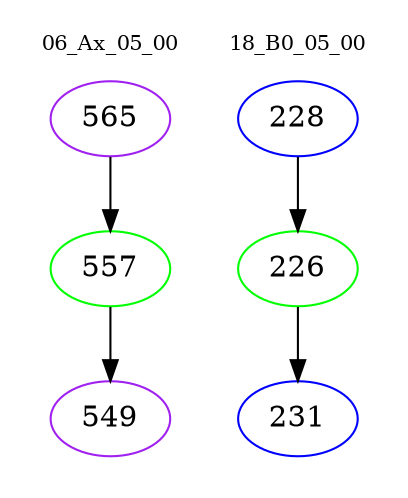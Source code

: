 digraph{
subgraph cluster_0 {
color = white
label = "06_Ax_05_00";
fontsize=10;
T0_565 [label="565", color="purple"]
T0_565 -> T0_557 [color="black"]
T0_557 [label="557", color="green"]
T0_557 -> T0_549 [color="black"]
T0_549 [label="549", color="purple"]
}
subgraph cluster_1 {
color = white
label = "18_B0_05_00";
fontsize=10;
T1_228 [label="228", color="blue"]
T1_228 -> T1_226 [color="black"]
T1_226 [label="226", color="green"]
T1_226 -> T1_231 [color="black"]
T1_231 [label="231", color="blue"]
}
}

